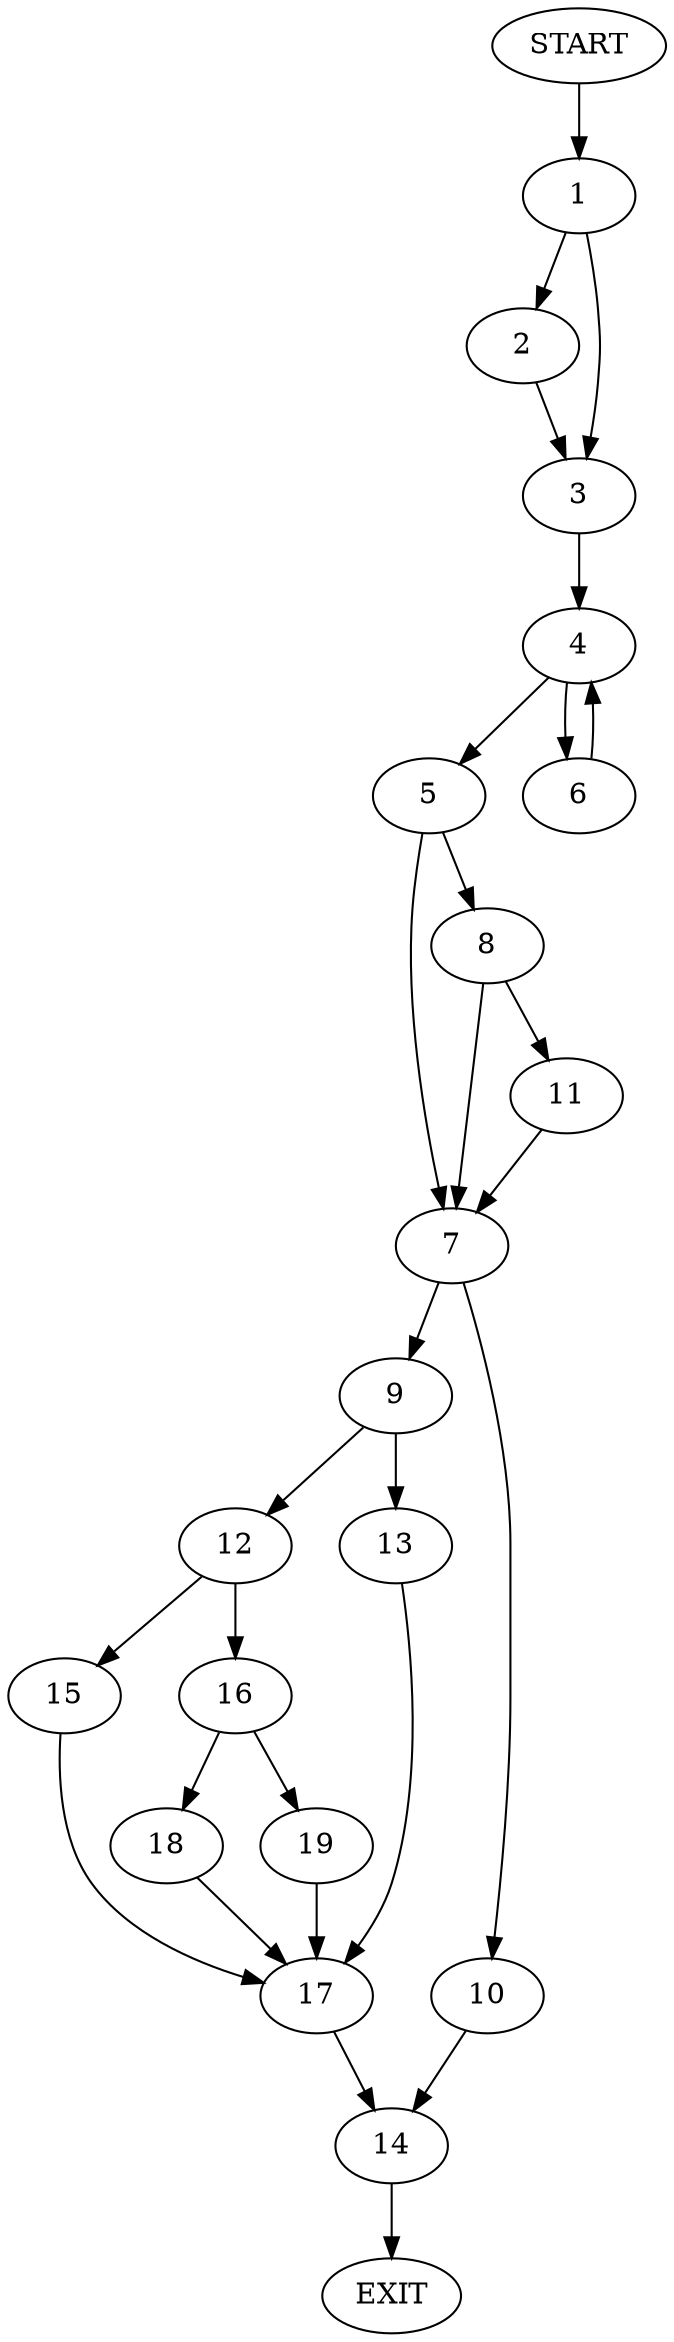 digraph {
0 [label="START"]
20 [label="EXIT"]
0 -> 1
1 -> 2
1 -> 3
3 -> 4
2 -> 3
4 -> 5
4 -> 6
5 -> 7
5 -> 8
6 -> 4
7 -> 9
7 -> 10
8 -> 11
8 -> 7
11 -> 7
9 -> 12
9 -> 13
10 -> 14
12 -> 15
12 -> 16
13 -> 17
17 -> 14
15 -> 17
16 -> 18
16 -> 19
19 -> 17
18 -> 17
14 -> 20
}
